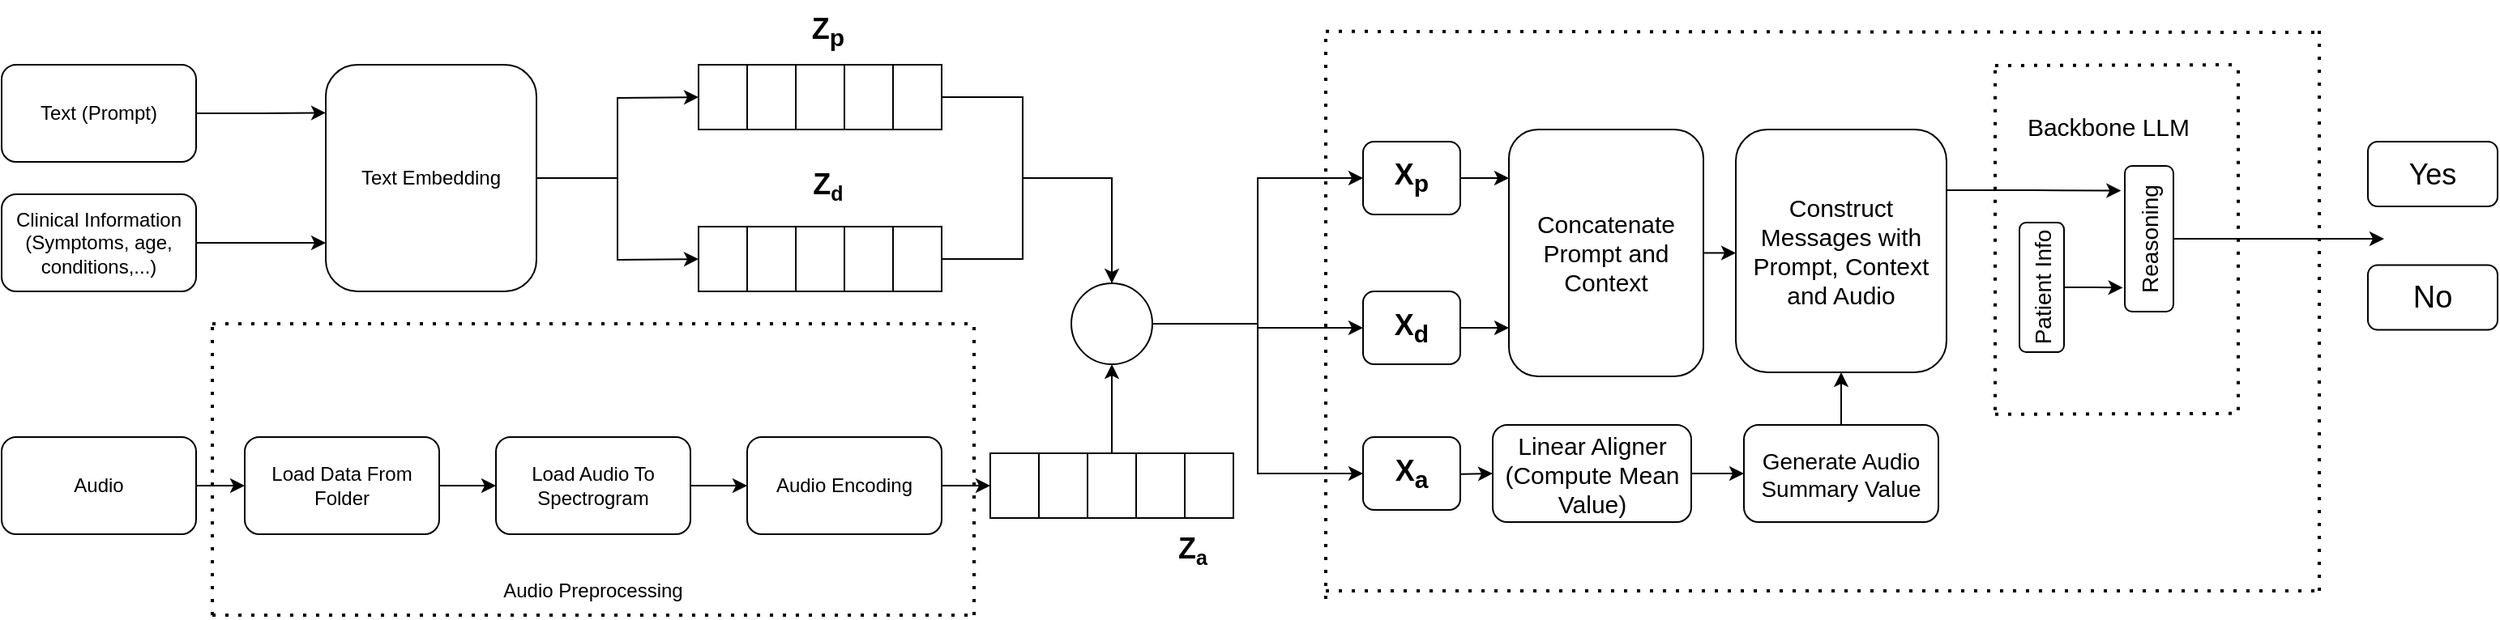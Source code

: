 <mxfile version="26.2.7">
  <diagram name="Page-1" id="ClKewfaFQdFFM47pFRAS">
    <mxGraphModel dx="1680" dy="874" grid="1" gridSize="10" guides="1" tooltips="1" connect="1" arrows="1" fold="1" page="1" pageScale="1" pageWidth="827" pageHeight="1169" math="0" shadow="0">
      <root>
        <mxCell id="0" />
        <mxCell id="1" parent="0" />
        <mxCell id="TKMiJfSwWeMEldTkSYpw-5" value="" style="edgeStyle=orthogonalEdgeStyle;rounded=0;orthogonalLoop=1;jettySize=auto;html=1;" parent="1" source="TKMiJfSwWeMEldTkSYpw-1" target="TKMiJfSwWeMEldTkSYpw-4" edge="1">
          <mxGeometry relative="1" as="geometry" />
        </mxCell>
        <mxCell id="TKMiJfSwWeMEldTkSYpw-1" value="Audio" style="rounded=1;whiteSpace=wrap;html=1;" parent="1" vertex="1">
          <mxGeometry x="10" y="490" width="120" height="60" as="geometry" />
        </mxCell>
        <mxCell id="TKMiJfSwWeMEldTkSYpw-10" style="edgeStyle=orthogonalEdgeStyle;rounded=0;orthogonalLoop=1;jettySize=auto;html=1;" parent="1" source="TKMiJfSwWeMEldTkSYpw-2" edge="1">
          <mxGeometry relative="1" as="geometry">
            <mxPoint x="210" y="370.0" as="targetPoint" />
          </mxGeometry>
        </mxCell>
        <mxCell id="TKMiJfSwWeMEldTkSYpw-2" value="Clinical Information&lt;div&gt;(Symptoms, age, conditions,...)&lt;/div&gt;" style="rounded=1;whiteSpace=wrap;html=1;" parent="1" vertex="1">
          <mxGeometry x="10" y="340" width="120" height="60" as="geometry" />
        </mxCell>
        <mxCell id="TKMiJfSwWeMEldTkSYpw-9" style="edgeStyle=orthogonalEdgeStyle;rounded=0;orthogonalLoop=1;jettySize=auto;html=1;exitX=1;exitY=0.5;exitDx=0;exitDy=0;" parent="1" source="TKMiJfSwWeMEldTkSYpw-3" edge="1">
          <mxGeometry relative="1" as="geometry">
            <mxPoint x="210" y="289.724" as="targetPoint" />
          </mxGeometry>
        </mxCell>
        <mxCell id="TKMiJfSwWeMEldTkSYpw-3" value="Text (Prompt)" style="rounded=1;whiteSpace=wrap;html=1;" parent="1" vertex="1">
          <mxGeometry x="10" y="260" width="120" height="60" as="geometry" />
        </mxCell>
        <mxCell id="TKMiJfSwWeMEldTkSYpw-4" value="Load Data From Folder" style="rounded=1;whiteSpace=wrap;html=1;" parent="1" vertex="1">
          <mxGeometry x="160" y="490" width="120" height="60" as="geometry" />
        </mxCell>
        <mxCell id="TKMiJfSwWeMEldTkSYpw-24" style="edgeStyle=orthogonalEdgeStyle;rounded=0;orthogonalLoop=1;jettySize=auto;html=1;" parent="1" source="TKMiJfSwWeMEldTkSYpw-11" edge="1">
          <mxGeometry relative="1" as="geometry">
            <mxPoint x="440" y="280" as="targetPoint" />
          </mxGeometry>
        </mxCell>
        <mxCell id="TKMiJfSwWeMEldTkSYpw-26" style="edgeStyle=orthogonalEdgeStyle;rounded=0;orthogonalLoop=1;jettySize=auto;html=1;" parent="1" source="TKMiJfSwWeMEldTkSYpw-11" edge="1">
          <mxGeometry relative="1" as="geometry">
            <mxPoint x="440" y="380" as="targetPoint" />
          </mxGeometry>
        </mxCell>
        <mxCell id="TKMiJfSwWeMEldTkSYpw-11" value="Text Embedding" style="rounded=1;whiteSpace=wrap;html=1;" parent="1" vertex="1">
          <mxGeometry x="210" y="260" width="130" height="140" as="geometry" />
        </mxCell>
        <mxCell id="TKMiJfSwWeMEldTkSYpw-14" value="" style="edgeStyle=orthogonalEdgeStyle;rounded=0;orthogonalLoop=1;jettySize=auto;html=1;" parent="1" source="TKMiJfSwWeMEldTkSYpw-4" target="TKMiJfSwWeMEldTkSYpw-13" edge="1">
          <mxGeometry relative="1" as="geometry">
            <mxPoint x="400" y="520" as="targetPoint" />
            <mxPoint x="330" y="520" as="sourcePoint" />
          </mxGeometry>
        </mxCell>
        <mxCell id="TKMiJfSwWeMEldTkSYpw-15" style="edgeStyle=orthogonalEdgeStyle;rounded=0;orthogonalLoop=1;jettySize=auto;html=1;entryX=0;entryY=0.5;entryDx=0;entryDy=0;" parent="1" source="TKMiJfSwWeMEldTkSYpw-13" target="TKMiJfSwWeMEldTkSYpw-16" edge="1">
          <mxGeometry relative="1" as="geometry">
            <mxPoint x="470" y="520" as="targetPoint" />
          </mxGeometry>
        </mxCell>
        <mxCell id="TKMiJfSwWeMEldTkSYpw-13" value="Load Audio To Spectrogram" style="rounded=1;whiteSpace=wrap;html=1;" parent="1" vertex="1">
          <mxGeometry x="315" y="490" width="120" height="60" as="geometry" />
        </mxCell>
        <mxCell id="nXDunIABsVwkjvtaxsHg-13" style="edgeStyle=orthogonalEdgeStyle;rounded=0;orthogonalLoop=1;jettySize=auto;html=1;entryX=0;entryY=0.5;entryDx=0;entryDy=0;" edge="1" parent="1" source="TKMiJfSwWeMEldTkSYpw-16" target="TKMiJfSwWeMEldTkSYpw-38">
          <mxGeometry relative="1" as="geometry" />
        </mxCell>
        <mxCell id="TKMiJfSwWeMEldTkSYpw-16" value="Audio Encoding" style="rounded=1;whiteSpace=wrap;html=1;" parent="1" vertex="1">
          <mxGeometry x="470" y="490" width="120" height="60" as="geometry" />
        </mxCell>
        <mxCell id="TKMiJfSwWeMEldTkSYpw-18" value="" style="endArrow=none;dashed=1;html=1;dashPattern=1 3;strokeWidth=2;rounded=0;" parent="1" edge="1">
          <mxGeometry width="50" height="50" relative="1" as="geometry">
            <mxPoint x="140" y="600" as="sourcePoint" />
            <mxPoint x="140" y="420" as="targetPoint" />
          </mxGeometry>
        </mxCell>
        <mxCell id="TKMiJfSwWeMEldTkSYpw-19" value="" style="endArrow=none;dashed=1;html=1;dashPattern=1 3;strokeWidth=2;rounded=0;" parent="1" edge="1">
          <mxGeometry width="50" height="50" relative="1" as="geometry">
            <mxPoint x="610" y="600" as="sourcePoint" />
            <mxPoint x="610" y="420" as="targetPoint" />
          </mxGeometry>
        </mxCell>
        <mxCell id="TKMiJfSwWeMEldTkSYpw-20" value="" style="endArrow=none;dashed=1;html=1;dashPattern=1 3;strokeWidth=2;rounded=0;" parent="1" edge="1">
          <mxGeometry width="50" height="50" relative="1" as="geometry">
            <mxPoint x="140" y="420" as="sourcePoint" />
            <mxPoint x="610" y="420" as="targetPoint" />
          </mxGeometry>
        </mxCell>
        <mxCell id="TKMiJfSwWeMEldTkSYpw-21" value="" style="endArrow=none;dashed=1;html=1;dashPattern=1 3;strokeWidth=2;rounded=0;" parent="1" edge="1">
          <mxGeometry width="50" height="50" relative="1" as="geometry">
            <mxPoint x="140" y="600" as="sourcePoint" />
            <mxPoint x="610" y="600" as="targetPoint" />
          </mxGeometry>
        </mxCell>
        <mxCell id="TKMiJfSwWeMEldTkSYpw-22" value="Audio Preprocessing" style="text;html=1;align=center;verticalAlign=middle;whiteSpace=wrap;rounded=0;" parent="1" vertex="1">
          <mxGeometry x="280" y="570" width="190" height="30" as="geometry" />
        </mxCell>
        <mxCell id="TKMiJfSwWeMEldTkSYpw-27" value="" style="rounded=0;whiteSpace=wrap;html=1;" parent="1" vertex="1">
          <mxGeometry x="440" y="260" width="30" height="40" as="geometry" />
        </mxCell>
        <mxCell id="TKMiJfSwWeMEldTkSYpw-28" value="" style="rounded=0;whiteSpace=wrap;html=1;" parent="1" vertex="1">
          <mxGeometry x="470" y="260" width="30" height="40" as="geometry" />
        </mxCell>
        <mxCell id="TKMiJfSwWeMEldTkSYpw-29" value="" style="rounded=0;whiteSpace=wrap;html=1;" parent="1" vertex="1">
          <mxGeometry x="530" y="260" width="30" height="40" as="geometry" />
        </mxCell>
        <mxCell id="TKMiJfSwWeMEldTkSYpw-30" value="" style="rounded=0;whiteSpace=wrap;html=1;" parent="1" vertex="1">
          <mxGeometry x="500" y="260" width="30" height="40" as="geometry" />
        </mxCell>
        <mxCell id="TKMiJfSwWeMEldTkSYpw-53" style="edgeStyle=orthogonalEdgeStyle;rounded=0;orthogonalLoop=1;jettySize=auto;html=1;entryX=0.083;entryY=0.221;entryDx=0;entryDy=0;entryPerimeter=0;" parent="1" source="TKMiJfSwWeMEldTkSYpw-31" target="TKMiJfSwWeMEldTkSYpw-55" edge="1">
          <mxGeometry relative="1" as="geometry">
            <mxPoint x="690" y="310" as="targetPoint" />
            <Array as="points">
              <mxPoint x="640" y="280" />
              <mxPoint x="640" y="330" />
              <mxPoint x="695" y="330" />
              <mxPoint x="695" y="406" />
            </Array>
          </mxGeometry>
        </mxCell>
        <mxCell id="TKMiJfSwWeMEldTkSYpw-31" value="" style="rounded=0;whiteSpace=wrap;html=1;" parent="1" vertex="1">
          <mxGeometry x="560" y="260" width="30" height="40" as="geometry" />
        </mxCell>
        <mxCell id="TKMiJfSwWeMEldTkSYpw-33" value="" style="rounded=0;whiteSpace=wrap;html=1;" parent="1" vertex="1">
          <mxGeometry x="440" y="360" width="30" height="40" as="geometry" />
        </mxCell>
        <mxCell id="TKMiJfSwWeMEldTkSYpw-34" value="" style="rounded=0;whiteSpace=wrap;html=1;" parent="1" vertex="1">
          <mxGeometry x="470" y="360" width="30" height="40" as="geometry" />
        </mxCell>
        <mxCell id="TKMiJfSwWeMEldTkSYpw-35" value="" style="rounded=0;whiteSpace=wrap;html=1;" parent="1" vertex="1">
          <mxGeometry x="530" y="360" width="30" height="40" as="geometry" />
        </mxCell>
        <mxCell id="TKMiJfSwWeMEldTkSYpw-36" value="" style="rounded=0;whiteSpace=wrap;html=1;" parent="1" vertex="1">
          <mxGeometry x="500" y="360" width="30" height="40" as="geometry" />
        </mxCell>
        <mxCell id="TKMiJfSwWeMEldTkSYpw-54" style="edgeStyle=orthogonalEdgeStyle;rounded=0;orthogonalLoop=1;jettySize=auto;html=1;" parent="1" source="TKMiJfSwWeMEldTkSYpw-37" target="TKMiJfSwWeMEldTkSYpw-55" edge="1">
          <mxGeometry relative="1" as="geometry">
            <mxPoint x="700" y="350" as="targetPoint" />
            <Array as="points">
              <mxPoint x="640" y="380" />
              <mxPoint x="640" y="330" />
              <mxPoint x="695" y="330" />
            </Array>
          </mxGeometry>
        </mxCell>
        <mxCell id="TKMiJfSwWeMEldTkSYpw-37" value="" style="rounded=0;whiteSpace=wrap;html=1;" parent="1" vertex="1">
          <mxGeometry x="560" y="360" width="30" height="40" as="geometry" />
        </mxCell>
        <mxCell id="TKMiJfSwWeMEldTkSYpw-38" value="" style="rounded=0;whiteSpace=wrap;html=1;" parent="1" vertex="1">
          <mxGeometry x="620" y="500" width="30" height="40" as="geometry" />
        </mxCell>
        <mxCell id="TKMiJfSwWeMEldTkSYpw-39" value="" style="rounded=0;whiteSpace=wrap;html=1;" parent="1" vertex="1">
          <mxGeometry x="650" y="500" width="30" height="40" as="geometry" />
        </mxCell>
        <mxCell id="TKMiJfSwWeMEldTkSYpw-40" value="" style="rounded=0;whiteSpace=wrap;html=1;" parent="1" vertex="1">
          <mxGeometry x="710" y="500" width="30" height="40" as="geometry" />
        </mxCell>
        <mxCell id="TKMiJfSwWeMEldTkSYpw-56" style="edgeStyle=orthogonalEdgeStyle;rounded=0;orthogonalLoop=1;jettySize=auto;html=1;" parent="1" source="TKMiJfSwWeMEldTkSYpw-41" target="TKMiJfSwWeMEldTkSYpw-55" edge="1">
          <mxGeometry relative="1" as="geometry">
            <mxPoint x="705" y="360" as="targetPoint" />
          </mxGeometry>
        </mxCell>
        <mxCell id="TKMiJfSwWeMEldTkSYpw-41" value="" style="rounded=0;whiteSpace=wrap;html=1;" parent="1" vertex="1">
          <mxGeometry x="680" y="500" width="30" height="40" as="geometry" />
        </mxCell>
        <mxCell id="TKMiJfSwWeMEldTkSYpw-42" value="" style="rounded=0;whiteSpace=wrap;html=1;" parent="1" vertex="1">
          <mxGeometry x="740" y="500" width="30" height="40" as="geometry" />
        </mxCell>
        <mxCell id="nXDunIABsVwkjvtaxsHg-8" style="edgeStyle=orthogonalEdgeStyle;rounded=0;orthogonalLoop=1;jettySize=auto;html=1;entryX=0;entryY=0.5;entryDx=0;entryDy=0;" edge="1" parent="1" source="TKMiJfSwWeMEldTkSYpw-55" target="nXDunIABsVwkjvtaxsHg-10">
          <mxGeometry relative="1" as="geometry">
            <mxPoint x="770" y="410" as="targetPoint" />
          </mxGeometry>
        </mxCell>
        <mxCell id="nXDunIABsVwkjvtaxsHg-11" style="edgeStyle=orthogonalEdgeStyle;rounded=0;orthogonalLoop=1;jettySize=auto;html=1;entryX=0;entryY=0.5;entryDx=0;entryDy=0;" edge="1" parent="1" source="TKMiJfSwWeMEldTkSYpw-55" target="nXDunIABsVwkjvtaxsHg-7">
          <mxGeometry relative="1" as="geometry" />
        </mxCell>
        <mxCell id="nXDunIABsVwkjvtaxsHg-12" style="edgeStyle=orthogonalEdgeStyle;rounded=0;orthogonalLoop=1;jettySize=auto;html=1;entryX=0;entryY=0.5;entryDx=0;entryDy=0;" edge="1" parent="1" source="TKMiJfSwWeMEldTkSYpw-55" target="nXDunIABsVwkjvtaxsHg-9">
          <mxGeometry relative="1" as="geometry" />
        </mxCell>
        <mxCell id="TKMiJfSwWeMEldTkSYpw-55" value="" style="ellipse;whiteSpace=wrap;html=1;aspect=fixed;" parent="1" vertex="1">
          <mxGeometry x="670" y="395" width="50" height="50" as="geometry" />
        </mxCell>
        <mxCell id="TKMiJfSwWeMEldTkSYpw-60" value="&lt;b&gt;&lt;font style=&quot;font-size: 18px;&quot;&gt;Z&lt;sub&gt;p&lt;/sub&gt;&lt;/font&gt;&lt;/b&gt;" style="text;html=1;align=center;verticalAlign=middle;whiteSpace=wrap;rounded=0;" parent="1" vertex="1">
          <mxGeometry x="485" y="220" width="70" height="40" as="geometry" />
        </mxCell>
        <mxCell id="TKMiJfSwWeMEldTkSYpw-62" value="&lt;b&gt;&lt;font style=&quot;font-size: 18px;&quot;&gt;Z&lt;/font&gt;&lt;font style=&quot;font-size: 15px;&quot;&gt;&lt;sub&gt;a&lt;/sub&gt;&lt;/font&gt;&lt;/b&gt;" style="text;html=1;align=center;verticalAlign=middle;whiteSpace=wrap;rounded=0;" parent="1" vertex="1">
          <mxGeometry x="710" y="540" width="70" height="40" as="geometry" />
        </mxCell>
        <mxCell id="TKMiJfSwWeMEldTkSYpw-63" value="&lt;b&gt;&lt;font style=&quot;font-size: 18px;&quot;&gt;Z&lt;/font&gt;&lt;font style=&quot;font-size: 15px;&quot;&gt;&lt;sub&gt;d&lt;/sub&gt;&lt;/font&gt;&lt;/b&gt;" style="text;html=1;align=center;verticalAlign=middle;whiteSpace=wrap;rounded=0;" parent="1" vertex="1">
          <mxGeometry x="485" y="315" width="70" height="40" as="geometry" />
        </mxCell>
        <mxCell id="nXDunIABsVwkjvtaxsHg-3" value="" style="endArrow=none;dashed=1;html=1;dashPattern=1 3;strokeWidth=2;rounded=0;" edge="1" parent="1">
          <mxGeometry width="50" height="50" relative="1" as="geometry">
            <mxPoint x="827" y="585" as="sourcePoint" />
            <mxPoint x="1440" y="585" as="targetPoint" />
          </mxGeometry>
        </mxCell>
        <mxCell id="nXDunIABsVwkjvtaxsHg-4" value="" style="endArrow=none;dashed=1;html=1;dashPattern=1 3;strokeWidth=2;rounded=0;" edge="1" parent="1">
          <mxGeometry width="50" height="50" relative="1" as="geometry">
            <mxPoint x="827" y="590" as="sourcePoint" />
            <mxPoint x="827" y="240" as="targetPoint" />
          </mxGeometry>
        </mxCell>
        <mxCell id="nXDunIABsVwkjvtaxsHg-5" value="" style="endArrow=none;dashed=1;html=1;dashPattern=1 3;strokeWidth=2;rounded=0;" edge="1" parent="1">
          <mxGeometry width="50" height="50" relative="1" as="geometry">
            <mxPoint x="827" y="239.41" as="sourcePoint" />
            <mxPoint x="1440" y="240" as="targetPoint" />
          </mxGeometry>
        </mxCell>
        <mxCell id="nXDunIABsVwkjvtaxsHg-33" style="edgeStyle=orthogonalEdgeStyle;rounded=0;orthogonalLoop=1;jettySize=auto;html=1;exitX=1;exitY=0.5;exitDx=0;exitDy=0;" edge="1" parent="1" source="nXDunIABsVwkjvtaxsHg-7">
          <mxGeometry relative="1" as="geometry">
            <mxPoint x="940" y="423" as="targetPoint" />
          </mxGeometry>
        </mxCell>
        <mxCell id="nXDunIABsVwkjvtaxsHg-7" value="&lt;b&gt;&lt;font style=&quot;font-size: 18px;&quot;&gt;X&lt;sub style=&quot;&quot;&gt;d&lt;/sub&gt;&lt;/font&gt;&lt;/b&gt;" style="rounded=1;whiteSpace=wrap;html=1;" vertex="1" parent="1">
          <mxGeometry x="850" y="400" width="60" height="45" as="geometry" />
        </mxCell>
        <mxCell id="nXDunIABsVwkjvtaxsHg-41" style="edgeStyle=orthogonalEdgeStyle;rounded=0;orthogonalLoop=1;jettySize=auto;html=1;" edge="1" parent="1" source="nXDunIABsVwkjvtaxsHg-9">
          <mxGeometry relative="1" as="geometry">
            <mxPoint x="940" y="330" as="targetPoint" />
          </mxGeometry>
        </mxCell>
        <mxCell id="nXDunIABsVwkjvtaxsHg-9" value="&lt;b&gt;&lt;font style=&quot;font-size: 18px;&quot;&gt;X&lt;sub style=&quot;&quot;&gt;p&lt;/sub&gt;&lt;/font&gt;&lt;/b&gt;" style="rounded=1;whiteSpace=wrap;html=1;" vertex="1" parent="1">
          <mxGeometry x="850" y="307.5" width="60" height="45" as="geometry" />
        </mxCell>
        <mxCell id="nXDunIABsVwkjvtaxsHg-17" style="edgeStyle=orthogonalEdgeStyle;rounded=0;orthogonalLoop=1;jettySize=auto;html=1;entryX=0;entryY=0.5;entryDx=0;entryDy=0;" edge="1" parent="1" target="nXDunIABsVwkjvtaxsHg-18">
          <mxGeometry relative="1" as="geometry">
            <mxPoint x="930" y="512.5" as="targetPoint" />
            <mxPoint x="880" y="512.5" as="sourcePoint" />
          </mxGeometry>
        </mxCell>
        <mxCell id="nXDunIABsVwkjvtaxsHg-10" value="&lt;b&gt;&lt;font style=&quot;font-size: 18px;&quot;&gt;X&lt;sub style=&quot;&quot;&gt;a&lt;/sub&gt;&lt;/font&gt;&lt;/b&gt;" style="rounded=1;whiteSpace=wrap;html=1;" vertex="1" parent="1">
          <mxGeometry x="850" y="490" width="60" height="45" as="geometry" />
        </mxCell>
        <mxCell id="nXDunIABsVwkjvtaxsHg-36" style="edgeStyle=orthogonalEdgeStyle;rounded=0;orthogonalLoop=1;jettySize=auto;html=1;entryX=0;entryY=0.5;entryDx=0;entryDy=0;" edge="1" parent="1" source="nXDunIABsVwkjvtaxsHg-18" target="nXDunIABsVwkjvtaxsHg-37">
          <mxGeometry relative="1" as="geometry">
            <mxPoint x="1080" y="512.5" as="targetPoint" />
          </mxGeometry>
        </mxCell>
        <mxCell id="nXDunIABsVwkjvtaxsHg-18" value="&lt;font style=&quot;font-size: 15px;&quot;&gt;Linear Aligner&lt;/font&gt;&lt;div&gt;&lt;font style=&quot;font-size: 15px;&quot;&gt;(Compute Mean Value)&lt;/font&gt;&lt;/div&gt;" style="rounded=1;whiteSpace=wrap;html=1;" vertex="1" parent="1">
          <mxGeometry x="930" y="482.5" width="122.5" height="60" as="geometry" />
        </mxCell>
        <mxCell id="nXDunIABsVwkjvtaxsHg-52" style="edgeStyle=orthogonalEdgeStyle;rounded=0;orthogonalLoop=1;jettySize=auto;html=1;entryX=0.5;entryY=1;entryDx=0;entryDy=0;" edge="1" parent="1" source="nXDunIABsVwkjvtaxsHg-37" target="nXDunIABsVwkjvtaxsHg-43">
          <mxGeometry relative="1" as="geometry" />
        </mxCell>
        <mxCell id="nXDunIABsVwkjvtaxsHg-37" value="&lt;span style=&quot;font-size: 14px;&quot;&gt;Generate Audio Summary Value&lt;/span&gt;" style="rounded=1;whiteSpace=wrap;html=1;" vertex="1" parent="1">
          <mxGeometry x="1085" y="482.5" width="120" height="60" as="geometry" />
        </mxCell>
        <mxCell id="nXDunIABsVwkjvtaxsHg-42" style="edgeStyle=orthogonalEdgeStyle;rounded=0;orthogonalLoop=1;jettySize=auto;html=1;" edge="1" parent="1" source="nXDunIABsVwkjvtaxsHg-40">
          <mxGeometry relative="1" as="geometry">
            <mxPoint x="1080" y="376.25" as="targetPoint" />
          </mxGeometry>
        </mxCell>
        <mxCell id="nXDunIABsVwkjvtaxsHg-40" value="&lt;font style=&quot;font-size: 15px;&quot;&gt;Concatenate Prompt and Context&lt;/font&gt;" style="rounded=1;whiteSpace=wrap;html=1;" vertex="1" parent="1">
          <mxGeometry x="940" y="300" width="120" height="152.5" as="geometry" />
        </mxCell>
        <mxCell id="nXDunIABsVwkjvtaxsHg-43" value="&lt;font style=&quot;font-size: 15px;&quot;&gt;Construct Messages with Prompt, Context and Audio&lt;/font&gt;" style="rounded=1;whiteSpace=wrap;html=1;" vertex="1" parent="1">
          <mxGeometry x="1080" y="300" width="130" height="150" as="geometry" />
        </mxCell>
        <mxCell id="nXDunIABsVwkjvtaxsHg-79" style="edgeStyle=orthogonalEdgeStyle;rounded=0;orthogonalLoop=1;jettySize=auto;html=1;" edge="1" parent="1" source="nXDunIABsVwkjvtaxsHg-59">
          <mxGeometry relative="1" as="geometry">
            <mxPoint x="1480" y="367.5" as="targetPoint" />
          </mxGeometry>
        </mxCell>
        <mxCell id="nXDunIABsVwkjvtaxsHg-59" value="&lt;font style=&quot;font-size: 14px;&quot;&gt;Reasoning&lt;/font&gt;" style="rounded=1;whiteSpace=wrap;html=1;rotation=-90;" vertex="1" parent="1">
          <mxGeometry x="1290" y="352.5" width="90" height="30" as="geometry" />
        </mxCell>
        <mxCell id="nXDunIABsVwkjvtaxsHg-60" value="&lt;font style=&quot;font-size: 15px;&quot;&gt;Backbone LLM&lt;/font&gt;" style="text;html=1;align=center;verticalAlign=middle;whiteSpace=wrap;rounded=0;" vertex="1" parent="1">
          <mxGeometry x="1250" y="283.41" width="120" height="30" as="geometry" />
        </mxCell>
        <mxCell id="nXDunIABsVwkjvtaxsHg-61" value="&lt;font style=&quot;font-size: 14px;&quot;&gt;Patient Info&lt;/font&gt;" style="rounded=1;whiteSpace=wrap;html=1;rotation=-90;" vertex="1" parent="1">
          <mxGeometry x="1228.75" y="383.75" width="80" height="27.5" as="geometry" />
        </mxCell>
        <mxCell id="nXDunIABsVwkjvtaxsHg-69" value="" style="endArrow=none;dashed=1;html=1;dashPattern=1 3;strokeWidth=2;rounded=0;" edge="1" parent="1">
          <mxGeometry width="50" height="50" relative="1" as="geometry">
            <mxPoint x="1240" y="473.41" as="sourcePoint" />
            <mxPoint x="1240" y="263.41" as="targetPoint" />
          </mxGeometry>
        </mxCell>
        <mxCell id="nXDunIABsVwkjvtaxsHg-70" value="" style="endArrow=none;dashed=1;html=1;dashPattern=1 3;strokeWidth=2;rounded=0;" edge="1" parent="1">
          <mxGeometry width="50" height="50" relative="1" as="geometry">
            <mxPoint x="1390" y="473.41" as="sourcePoint" />
            <mxPoint x="1390" y="263.41" as="targetPoint" />
          </mxGeometry>
        </mxCell>
        <mxCell id="nXDunIABsVwkjvtaxsHg-71" value="" style="endArrow=none;dashed=1;html=1;dashPattern=1 3;strokeWidth=2;rounded=0;" edge="1" parent="1">
          <mxGeometry width="50" height="50" relative="1" as="geometry">
            <mxPoint x="1240" y="475.91" as="sourcePoint" />
            <mxPoint x="1390" y="475.41" as="targetPoint" />
          </mxGeometry>
        </mxCell>
        <mxCell id="nXDunIABsVwkjvtaxsHg-72" style="edgeStyle=orthogonalEdgeStyle;rounded=0;orthogonalLoop=1;jettySize=auto;html=1;exitX=1;exitY=0.25;exitDx=0;exitDy=0;entryX=0.83;entryY=-0.078;entryDx=0;entryDy=0;entryPerimeter=0;" edge="1" parent="1" source="nXDunIABsVwkjvtaxsHg-43" target="nXDunIABsVwkjvtaxsHg-59">
          <mxGeometry relative="1" as="geometry" />
        </mxCell>
        <mxCell id="nXDunIABsVwkjvtaxsHg-76" style="edgeStyle=orthogonalEdgeStyle;rounded=0;orthogonalLoop=1;jettySize=auto;html=1;entryX=0.164;entryY=-0.039;entryDx=0;entryDy=0;entryPerimeter=0;" edge="1" parent="1" source="nXDunIABsVwkjvtaxsHg-61" target="nXDunIABsVwkjvtaxsHg-59">
          <mxGeometry relative="1" as="geometry" />
        </mxCell>
        <mxCell id="nXDunIABsVwkjvtaxsHg-77" value="" style="endArrow=none;dashed=1;html=1;dashPattern=1 3;strokeWidth=2;rounded=0;" edge="1" parent="1">
          <mxGeometry width="50" height="50" relative="1" as="geometry">
            <mxPoint x="1240" y="260.5" as="sourcePoint" />
            <mxPoint x="1390" y="260" as="targetPoint" />
          </mxGeometry>
        </mxCell>
        <mxCell id="nXDunIABsVwkjvtaxsHg-78" value="" style="endArrow=none;dashed=1;html=1;dashPattern=1 3;strokeWidth=2;rounded=0;" edge="1" parent="1">
          <mxGeometry width="50" height="50" relative="1" as="geometry">
            <mxPoint x="1440" y="585" as="sourcePoint" />
            <mxPoint x="1440" y="235" as="targetPoint" />
          </mxGeometry>
        </mxCell>
        <mxCell id="nXDunIABsVwkjvtaxsHg-80" value="&lt;font style=&quot;font-size: 19px;&quot;&gt;No&lt;/font&gt;" style="rounded=1;whiteSpace=wrap;html=1;" vertex="1" parent="1">
          <mxGeometry x="1470" y="383.75" width="80" height="40" as="geometry" />
        </mxCell>
        <mxCell id="nXDunIABsVwkjvtaxsHg-81" value="&lt;font style=&quot;font-size: 18px;&quot;&gt;Yes&lt;/font&gt;" style="rounded=1;whiteSpace=wrap;html=1;" vertex="1" parent="1">
          <mxGeometry x="1470" y="307.5" width="80" height="40" as="geometry" />
        </mxCell>
      </root>
    </mxGraphModel>
  </diagram>
</mxfile>
